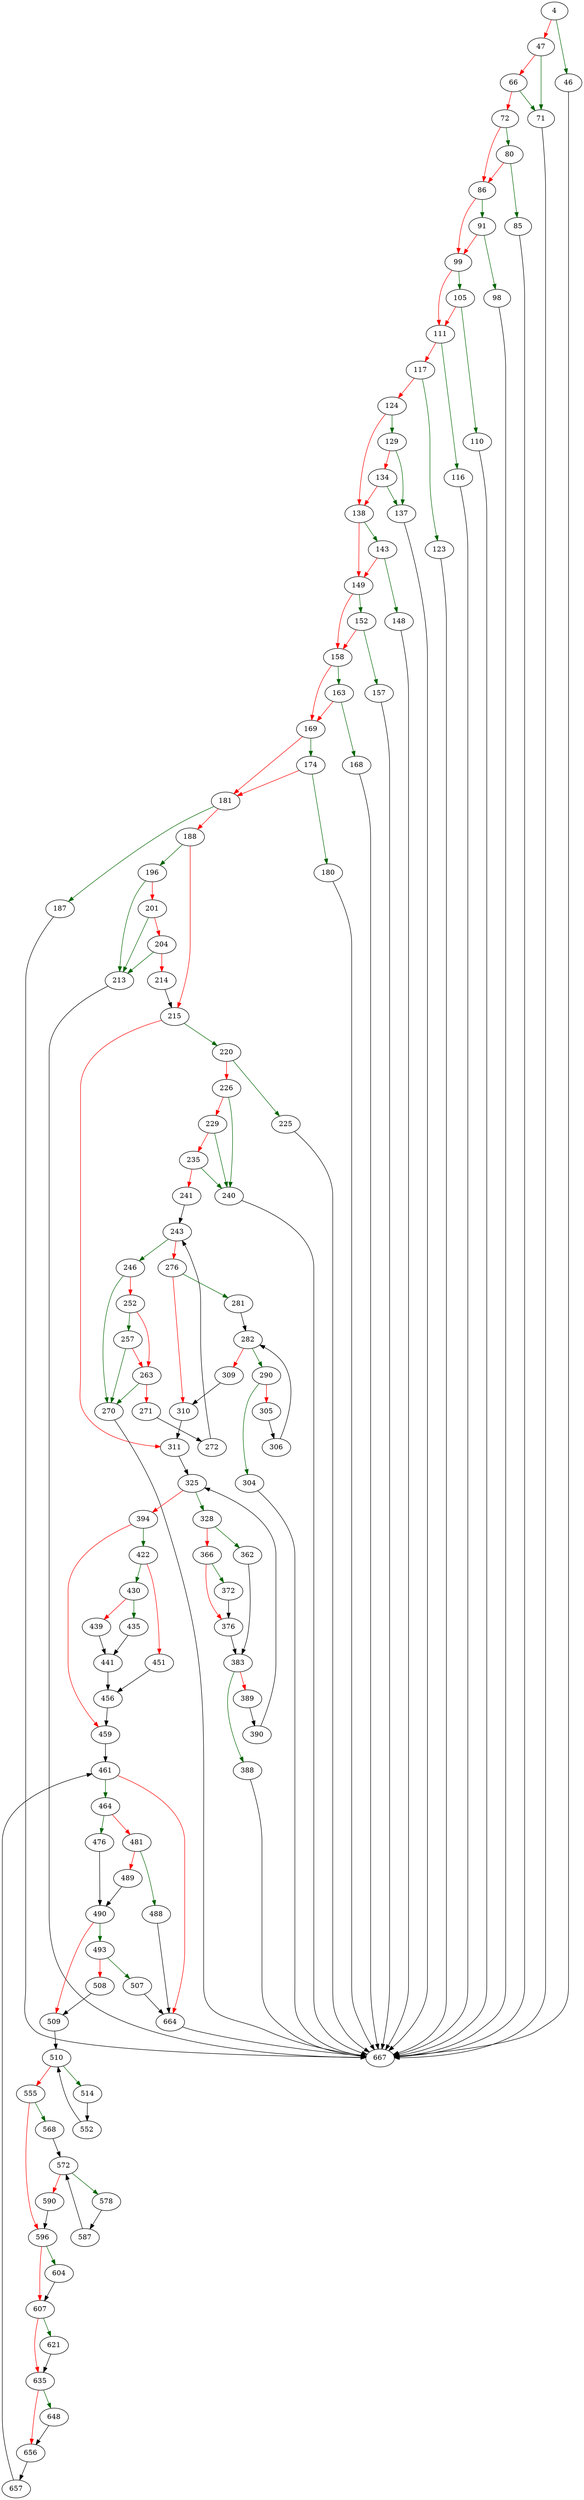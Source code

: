 strict digraph "flattenSubquery" {
	// Node definitions.
	4 [entry=true];
	46;
	47;
	667;
	71;
	66;
	72;
	80;
	86;
	85;
	91;
	99;
	98;
	105;
	111;
	110;
	116;
	117;
	123;
	124;
	129;
	138;
	137;
	134;
	143;
	149;
	148;
	152;
	158;
	157;
	163;
	169;
	168;
	174;
	181;
	180;
	187;
	188;
	196;
	215;
	213;
	201;
	204;
	214;
	220;
	311;
	225;
	226;
	240;
	229;
	235;
	241;
	243;
	246;
	276;
	270;
	252;
	257;
	263;
	271;
	272;
	281;
	310;
	282;
	290;
	309;
	304;
	305;
	306;
	325;
	328;
	394;
	362;
	366;
	383;
	372;
	376;
	388;
	389;
	390;
	422;
	459;
	430;
	451;
	435;
	439;
	441;
	456;
	461;
	464;
	664;
	476;
	481;
	490;
	488;
	489;
	493;
	509;
	507;
	508;
	510;
	514;
	555;
	552;
	568;
	596;
	572;
	578;
	590;
	587;
	604;
	607;
	621;
	635;
	648;
	656;
	657;

	// Edge definitions.
	4 -> 46 [
		color=darkgreen
		cond=true
	];
	4 -> 47 [
		color=red
		cond=false
	];
	46 -> 667;
	47 -> 71 [
		color=darkgreen
		cond=true
	];
	47 -> 66 [
		color=red
		cond=false
	];
	71 -> 667;
	66 -> 71 [
		color=darkgreen
		cond=true
	];
	66 -> 72 [
		color=red
		cond=false
	];
	72 -> 80 [
		color=darkgreen
		cond=true
	];
	72 -> 86 [
		color=red
		cond=false
	];
	80 -> 86 [
		color=red
		cond=false
	];
	80 -> 85 [
		color=darkgreen
		cond=true
	];
	86 -> 91 [
		color=darkgreen
		cond=true
	];
	86 -> 99 [
		color=red
		cond=false
	];
	85 -> 667;
	91 -> 99 [
		color=red
		cond=false
	];
	91 -> 98 [
		color=darkgreen
		cond=true
	];
	99 -> 105 [
		color=darkgreen
		cond=true
	];
	99 -> 111 [
		color=red
		cond=false
	];
	98 -> 667;
	105 -> 111 [
		color=red
		cond=false
	];
	105 -> 110 [
		color=darkgreen
		cond=true
	];
	111 -> 116 [
		color=darkgreen
		cond=true
	];
	111 -> 117 [
		color=red
		cond=false
	];
	110 -> 667;
	116 -> 667;
	117 -> 123 [
		color=darkgreen
		cond=true
	];
	117 -> 124 [
		color=red
		cond=false
	];
	123 -> 667;
	124 -> 129 [
		color=darkgreen
		cond=true
	];
	124 -> 138 [
		color=red
		cond=false
	];
	129 -> 137 [
		color=darkgreen
		cond=true
	];
	129 -> 134 [
		color=red
		cond=false
	];
	138 -> 143 [
		color=darkgreen
		cond=true
	];
	138 -> 149 [
		color=red
		cond=false
	];
	137 -> 667;
	134 -> 138 [
		color=red
		cond=false
	];
	134 -> 137 [
		color=darkgreen
		cond=true
	];
	143 -> 149 [
		color=red
		cond=false
	];
	143 -> 148 [
		color=darkgreen
		cond=true
	];
	149 -> 152 [
		color=darkgreen
		cond=true
	];
	149 -> 158 [
		color=red
		cond=false
	];
	148 -> 667;
	152 -> 158 [
		color=red
		cond=false
	];
	152 -> 157 [
		color=darkgreen
		cond=true
	];
	158 -> 163 [
		color=darkgreen
		cond=true
	];
	158 -> 169 [
		color=red
		cond=false
	];
	157 -> 667;
	163 -> 169 [
		color=red
		cond=false
	];
	163 -> 168 [
		color=darkgreen
		cond=true
	];
	169 -> 174 [
		color=darkgreen
		cond=true
	];
	169 -> 181 [
		color=red
		cond=false
	];
	168 -> 667;
	174 -> 181 [
		color=red
		cond=false
	];
	174 -> 180 [
		color=darkgreen
		cond=true
	];
	181 -> 187 [
		color=darkgreen
		cond=true
	];
	181 -> 188 [
		color=red
		cond=false
	];
	180 -> 667;
	187 -> 667;
	188 -> 196 [
		color=darkgreen
		cond=true
	];
	188 -> 215 [
		color=red
		cond=false
	];
	196 -> 213 [
		color=darkgreen
		cond=true
	];
	196 -> 201 [
		color=red
		cond=false
	];
	215 -> 220 [
		color=darkgreen
		cond=true
	];
	215 -> 311 [
		color=red
		cond=false
	];
	213 -> 667;
	201 -> 213 [
		color=darkgreen
		cond=true
	];
	201 -> 204 [
		color=red
		cond=false
	];
	204 -> 213 [
		color=darkgreen
		cond=true
	];
	204 -> 214 [
		color=red
		cond=false
	];
	214 -> 215;
	220 -> 225 [
		color=darkgreen
		cond=true
	];
	220 -> 226 [
		color=red
		cond=false
	];
	311 -> 325;
	225 -> 667;
	226 -> 240 [
		color=darkgreen
		cond=true
	];
	226 -> 229 [
		color=red
		cond=false
	];
	240 -> 667;
	229 -> 240 [
		color=darkgreen
		cond=true
	];
	229 -> 235 [
		color=red
		cond=false
	];
	235 -> 240 [
		color=darkgreen
		cond=true
	];
	235 -> 241 [
		color=red
		cond=false
	];
	241 -> 243;
	243 -> 246 [
		color=darkgreen
		cond=true
	];
	243 -> 276 [
		color=red
		cond=false
	];
	246 -> 270 [
		color=darkgreen
		cond=true
	];
	246 -> 252 [
		color=red
		cond=false
	];
	276 -> 281 [
		color=darkgreen
		cond=true
	];
	276 -> 310 [
		color=red
		cond=false
	];
	270 -> 667;
	252 -> 257 [
		color=darkgreen
		cond=true
	];
	252 -> 263 [
		color=red
		cond=false
	];
	257 -> 270 [
		color=darkgreen
		cond=true
	];
	257 -> 263 [
		color=red
		cond=false
	];
	263 -> 270 [
		color=darkgreen
		cond=true
	];
	263 -> 271 [
		color=red
		cond=false
	];
	271 -> 272;
	272 -> 243;
	281 -> 282;
	310 -> 311;
	282 -> 290 [
		color=darkgreen
		cond=true
	];
	282 -> 309 [
		color=red
		cond=false
	];
	290 -> 304 [
		color=darkgreen
		cond=true
	];
	290 -> 305 [
		color=red
		cond=false
	];
	309 -> 310;
	304 -> 667;
	305 -> 306;
	306 -> 282;
	325 -> 328 [
		color=darkgreen
		cond=true
	];
	325 -> 394 [
		color=red
		cond=false
	];
	328 -> 362 [
		color=darkgreen
		cond=true
	];
	328 -> 366 [
		color=red
		cond=false
	];
	394 -> 422 [
		color=darkgreen
		cond=true
	];
	394 -> 459 [
		color=red
		cond=false
	];
	362 -> 383;
	366 -> 372 [
		color=darkgreen
		cond=true
	];
	366 -> 376 [
		color=red
		cond=false
	];
	383 -> 388 [
		color=darkgreen
		cond=true
	];
	383 -> 389 [
		color=red
		cond=false
	];
	372 -> 376;
	376 -> 383;
	388 -> 667;
	389 -> 390;
	390 -> 325;
	422 -> 430 [
		color=darkgreen
		cond=true
	];
	422 -> 451 [
		color=red
		cond=false
	];
	459 -> 461;
	430 -> 435 [
		color=darkgreen
		cond=true
	];
	430 -> 439 [
		color=red
		cond=false
	];
	451 -> 456;
	435 -> 441;
	439 -> 441;
	441 -> 456;
	456 -> 459;
	461 -> 464 [
		color=darkgreen
		cond=true
	];
	461 -> 664 [
		color=red
		cond=false
	];
	464 -> 476 [
		color=darkgreen
		cond=true
	];
	464 -> 481 [
		color=red
		cond=false
	];
	664 -> 667;
	476 -> 490;
	481 -> 488 [
		color=darkgreen
		cond=true
	];
	481 -> 489 [
		color=red
		cond=false
	];
	490 -> 493 [
		color=darkgreen
		cond=true
	];
	490 -> 509 [
		color=red
		cond=false
	];
	488 -> 664;
	489 -> 490;
	493 -> 507 [
		color=darkgreen
		cond=true
	];
	493 -> 508 [
		color=red
		cond=false
	];
	509 -> 510;
	507 -> 664;
	508 -> 509;
	510 -> 514 [
		color=darkgreen
		cond=true
	];
	510 -> 555 [
		color=red
		cond=false
	];
	514 -> 552;
	555 -> 568 [
		color=darkgreen
		cond=true
	];
	555 -> 596 [
		color=red
		cond=false
	];
	552 -> 510;
	568 -> 572;
	596 -> 604 [
		color=darkgreen
		cond=true
	];
	596 -> 607 [
		color=red
		cond=false
	];
	572 -> 578 [
		color=darkgreen
		cond=true
	];
	572 -> 590 [
		color=red
		cond=false
	];
	578 -> 587;
	590 -> 596;
	587 -> 572;
	604 -> 607;
	607 -> 621 [
		color=darkgreen
		cond=true
	];
	607 -> 635 [
		color=red
		cond=false
	];
	621 -> 635;
	635 -> 648 [
		color=darkgreen
		cond=true
	];
	635 -> 656 [
		color=red
		cond=false
	];
	648 -> 656;
	656 -> 657;
	657 -> 461;
}